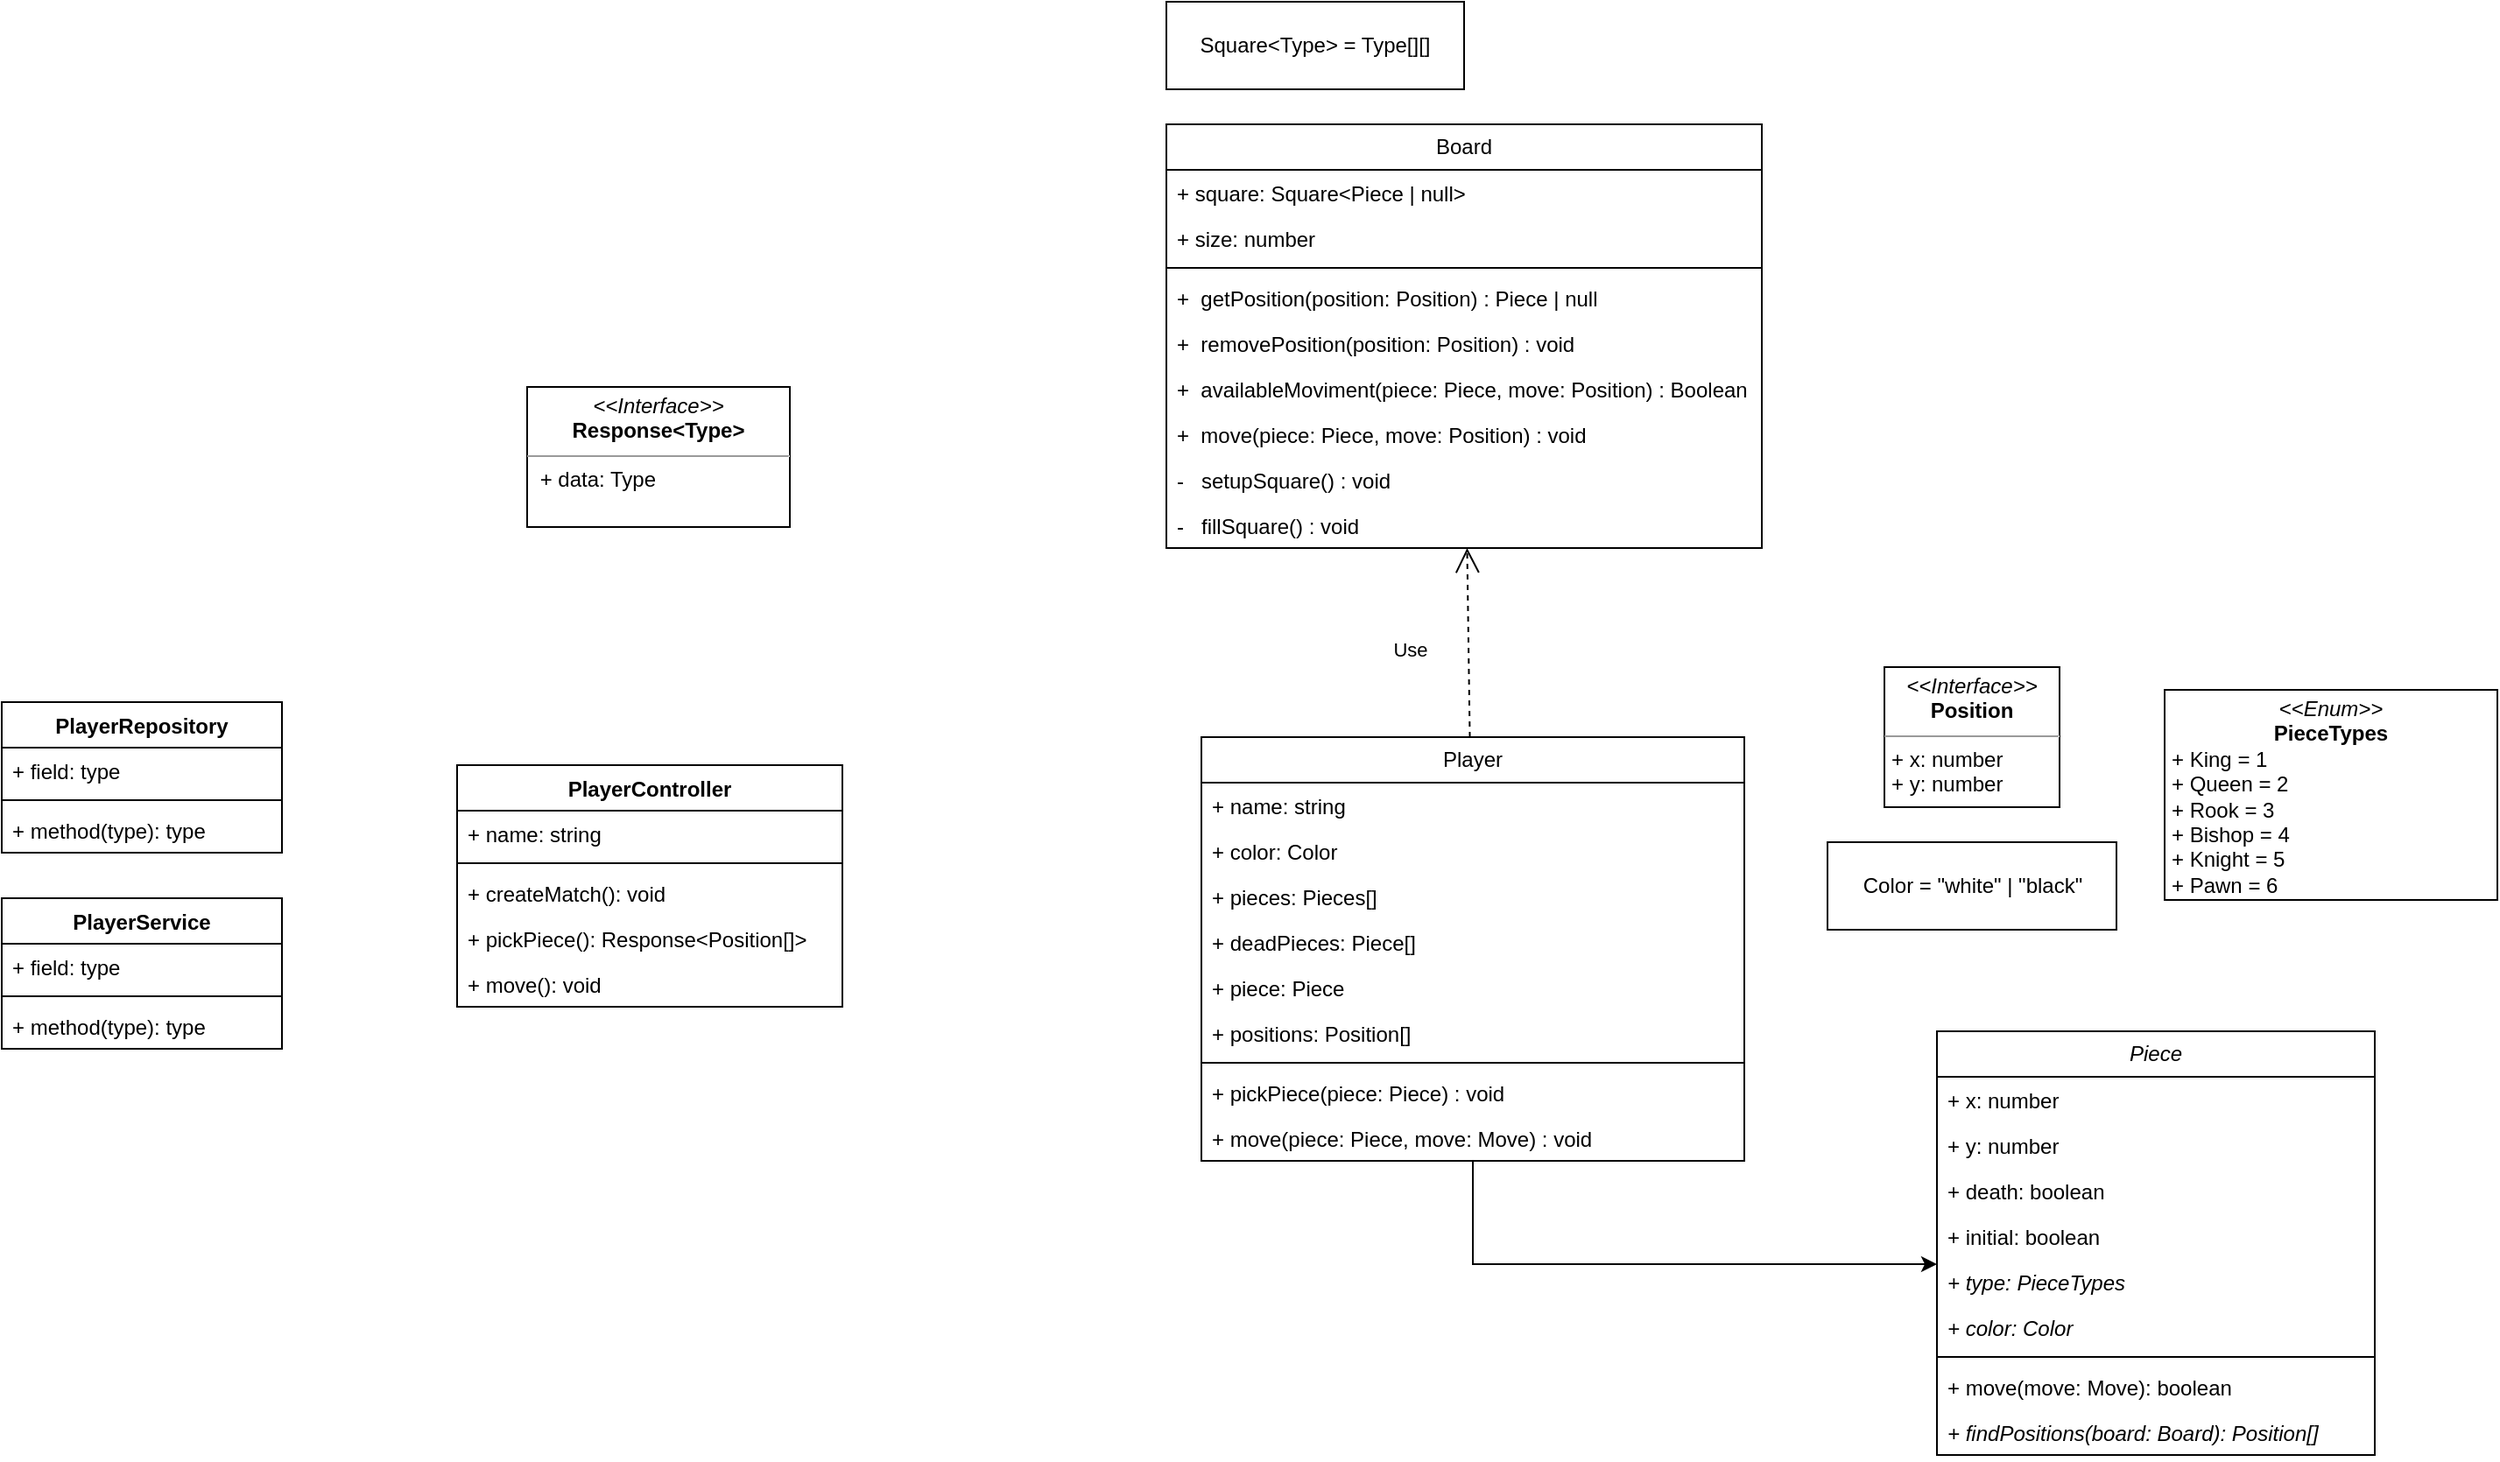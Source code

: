 <mxfile version="21.5.0" type="github">
  <diagram name="Page-1" id="BfbcO2siBv6lbCJsJsag">
    <mxGraphModel dx="2580" dy="490" grid="1" gridSize="10" guides="1" tooltips="1" connect="1" arrows="1" fold="1" page="1" pageScale="1" pageWidth="850" pageHeight="1100" math="0" shadow="0">
      <root>
        <mxCell id="0" />
        <mxCell id="1" parent="0" />
        <mxCell id="JF0b-IlkCw208wxdVBXV-1" value="&lt;i&gt;Piece&lt;/i&gt;" style="swimlane;fontStyle=0;childLayout=stackLayout;horizontal=1;startSize=26;fillColor=none;horizontalStack=0;resizeParent=1;resizeParentMax=0;resizeLast=0;collapsible=1;marginBottom=0;whiteSpace=wrap;html=1;" parent="1" vertex="1">
          <mxGeometry x="-365" y="708" width="250" height="242" as="geometry" />
        </mxCell>
        <mxCell id="JF0b-IlkCw208wxdVBXV-2" value="+ x: number" style="text;strokeColor=none;fillColor=none;align=left;verticalAlign=top;spacingLeft=4;spacingRight=4;overflow=hidden;rotatable=0;points=[[0,0.5],[1,0.5]];portConstraint=eastwest;whiteSpace=wrap;html=1;" parent="JF0b-IlkCw208wxdVBXV-1" vertex="1">
          <mxGeometry y="26" width="250" height="26" as="geometry" />
        </mxCell>
        <mxCell id="JF0b-IlkCw208wxdVBXV-3" value="+ y: number" style="text;strokeColor=none;fillColor=none;align=left;verticalAlign=top;spacingLeft=4;spacingRight=4;overflow=hidden;rotatable=0;points=[[0,0.5],[1,0.5]];portConstraint=eastwest;whiteSpace=wrap;html=1;" parent="JF0b-IlkCw208wxdVBXV-1" vertex="1">
          <mxGeometry y="52" width="250" height="26" as="geometry" />
        </mxCell>
        <mxCell id="JF0b-IlkCw208wxdVBXV-9" value="+ death: boolean" style="text;strokeColor=none;fillColor=none;align=left;verticalAlign=top;spacingLeft=4;spacingRight=4;overflow=hidden;rotatable=0;points=[[0,0.5],[1,0.5]];portConstraint=eastwest;whiteSpace=wrap;html=1;" parent="JF0b-IlkCw208wxdVBXV-1" vertex="1">
          <mxGeometry y="78" width="250" height="26" as="geometry" />
        </mxCell>
        <mxCell id="JF0b-IlkCw208wxdVBXV-10" value="+ initial: boolean&lt;br&gt;" style="text;strokeColor=none;fillColor=none;align=left;verticalAlign=top;spacingLeft=4;spacingRight=4;overflow=hidden;rotatable=0;points=[[0,0.5],[1,0.5]];portConstraint=eastwest;whiteSpace=wrap;html=1;" parent="JF0b-IlkCw208wxdVBXV-1" vertex="1">
          <mxGeometry y="104" width="250" height="26" as="geometry" />
        </mxCell>
        <mxCell id="JF0b-IlkCw208wxdVBXV-20" value="&lt;i&gt;+ type: PieceTypes&lt;/i&gt;" style="text;strokeColor=none;fillColor=none;align=left;verticalAlign=top;spacingLeft=4;spacingRight=4;overflow=hidden;rotatable=0;points=[[0,0.5],[1,0.5]];portConstraint=eastwest;whiteSpace=wrap;html=1;" parent="JF0b-IlkCw208wxdVBXV-1" vertex="1">
          <mxGeometry y="130" width="250" height="26" as="geometry" />
        </mxCell>
        <mxCell id="JF0b-IlkCw208wxdVBXV-44" value="&lt;i&gt;+ color: Color&lt;/i&gt;" style="text;strokeColor=none;fillColor=none;align=left;verticalAlign=top;spacingLeft=4;spacingRight=4;overflow=hidden;rotatable=0;points=[[0,0.5],[1,0.5]];portConstraint=eastwest;whiteSpace=wrap;html=1;" parent="JF0b-IlkCw208wxdVBXV-1" vertex="1">
          <mxGeometry y="156" width="250" height="26" as="geometry" />
        </mxCell>
        <mxCell id="JF0b-IlkCw208wxdVBXV-5" value="" style="line;strokeWidth=1;fillColor=none;align=left;verticalAlign=middle;spacingTop=-1;spacingLeft=3;spacingRight=3;rotatable=0;labelPosition=right;points=[];portConstraint=eastwest;strokeColor=inherit;" parent="JF0b-IlkCw208wxdVBXV-1" vertex="1">
          <mxGeometry y="182" width="250" height="8" as="geometry" />
        </mxCell>
        <mxCell id="JF0b-IlkCw208wxdVBXV-7" value="+ move(move: Move): boolean" style="text;strokeColor=none;fillColor=none;align=left;verticalAlign=top;spacingLeft=4;spacingRight=4;overflow=hidden;rotatable=0;points=[[0,0.5],[1,0.5]];portConstraint=eastwest;whiteSpace=wrap;html=1;" parent="JF0b-IlkCw208wxdVBXV-1" vertex="1">
          <mxGeometry y="190" width="250" height="26" as="geometry" />
        </mxCell>
        <mxCell id="JF0b-IlkCw208wxdVBXV-8" value="&lt;i&gt;+ findPositions(board: Board): Position[]&lt;/i&gt;" style="text;strokeColor=none;fillColor=none;align=left;verticalAlign=top;spacingLeft=4;spacingRight=4;overflow=hidden;rotatable=0;points=[[0,0.5],[1,0.5]];portConstraint=eastwest;whiteSpace=wrap;html=1;" parent="JF0b-IlkCw208wxdVBXV-1" vertex="1">
          <mxGeometry y="216" width="250" height="26" as="geometry" />
        </mxCell>
        <mxCell id="JF0b-IlkCw208wxdVBXV-11" value="&lt;p style=&quot;margin:0px;margin-top:4px;text-align:center;&quot;&gt;&lt;i&gt;&amp;lt;&amp;lt;Interface&amp;gt;&amp;gt;&lt;/i&gt;&lt;br&gt;&lt;b&gt;Position&lt;/b&gt;&lt;/p&gt;&lt;hr size=&quot;1&quot;&gt;&lt;p style=&quot;margin:0px;margin-left:4px;&quot;&gt;+ x: number&lt;br&gt;+ y: number&lt;/p&gt;" style="verticalAlign=top;align=left;overflow=fill;fontSize=12;fontFamily=Helvetica;html=1;whiteSpace=wrap;" parent="1" vertex="1">
          <mxGeometry x="-395" y="500" width="100" height="80" as="geometry" />
        </mxCell>
        <mxCell id="JF0b-IlkCw208wxdVBXV-13" value="Board" style="swimlane;fontStyle=0;childLayout=stackLayout;horizontal=1;startSize=26;fillColor=none;horizontalStack=0;resizeParent=1;resizeParentMax=0;resizeLast=0;collapsible=1;marginBottom=0;whiteSpace=wrap;html=1;" parent="1" vertex="1">
          <mxGeometry x="-805" y="190" width="340" height="242" as="geometry" />
        </mxCell>
        <mxCell id="JF0b-IlkCw208wxdVBXV-14" value="+ square: Square&amp;lt;Piece | null&amp;gt;" style="text;strokeColor=none;fillColor=none;align=left;verticalAlign=top;spacingLeft=4;spacingRight=4;overflow=hidden;rotatable=0;points=[[0,0.5],[1,0.5]];portConstraint=eastwest;whiteSpace=wrap;html=1;" parent="JF0b-IlkCw208wxdVBXV-13" vertex="1">
          <mxGeometry y="26" width="340" height="26" as="geometry" />
        </mxCell>
        <mxCell id="EUERgG8oz8bLqIUseFMs-30" value="+ size: number" style="text;strokeColor=none;fillColor=none;align=left;verticalAlign=top;spacingLeft=4;spacingRight=4;overflow=hidden;rotatable=0;points=[[0,0.5],[1,0.5]];portConstraint=eastwest;whiteSpace=wrap;html=1;" parent="JF0b-IlkCw208wxdVBXV-13" vertex="1">
          <mxGeometry y="52" width="340" height="26" as="geometry" />
        </mxCell>
        <mxCell id="JF0b-IlkCw208wxdVBXV-21" value="" style="line;strokeWidth=1;fillColor=none;align=left;verticalAlign=middle;spacingTop=-1;spacingLeft=3;spacingRight=3;rotatable=0;labelPosition=right;points=[];portConstraint=eastwest;strokeColor=inherit;" parent="JF0b-IlkCw208wxdVBXV-13" vertex="1">
          <mxGeometry y="78" width="340" height="8" as="geometry" />
        </mxCell>
        <mxCell id="EUERgG8oz8bLqIUseFMs-2" value="+&amp;nbsp; getPosition(position: Position) : Piece | null" style="text;strokeColor=none;fillColor=none;align=left;verticalAlign=top;spacingLeft=4;spacingRight=4;overflow=hidden;rotatable=0;points=[[0,0.5],[1,0.5]];portConstraint=eastwest;whiteSpace=wrap;html=1;" parent="JF0b-IlkCw208wxdVBXV-13" vertex="1">
          <mxGeometry y="86" width="340" height="26" as="geometry" />
        </mxCell>
        <mxCell id="EUERgG8oz8bLqIUseFMs-3" value="+&amp;nbsp; removePosition(position: Position) : void" style="text;strokeColor=none;fillColor=none;align=left;verticalAlign=top;spacingLeft=4;spacingRight=4;overflow=hidden;rotatable=0;points=[[0,0.5],[1,0.5]];portConstraint=eastwest;whiteSpace=wrap;html=1;" parent="JF0b-IlkCw208wxdVBXV-13" vertex="1">
          <mxGeometry y="112" width="340" height="26" as="geometry" />
        </mxCell>
        <mxCell id="EUERgG8oz8bLqIUseFMs-29" value="+&amp;nbsp; availableMoviment(piece: Piece, move: Position) : Boolean" style="text;strokeColor=none;fillColor=none;align=left;verticalAlign=top;spacingLeft=4;spacingRight=4;overflow=hidden;rotatable=0;points=[[0,0.5],[1,0.5]];portConstraint=eastwest;whiteSpace=wrap;html=1;" parent="JF0b-IlkCw208wxdVBXV-13" vertex="1">
          <mxGeometry y="138" width="340" height="26" as="geometry" />
        </mxCell>
        <mxCell id="gJRQ9t8VBA_YZcIDRv83-3" value="+&amp;nbsp; move(piece: Piece, move: Position) : void" style="text;strokeColor=none;fillColor=none;align=left;verticalAlign=top;spacingLeft=4;spacingRight=4;overflow=hidden;rotatable=0;points=[[0,0.5],[1,0.5]];portConstraint=eastwest;whiteSpace=wrap;html=1;" parent="JF0b-IlkCw208wxdVBXV-13" vertex="1">
          <mxGeometry y="164" width="340" height="26" as="geometry" />
        </mxCell>
        <mxCell id="gJRQ9t8VBA_YZcIDRv83-5" value="-&amp;nbsp; &amp;nbsp;setupSquare() : void" style="text;strokeColor=none;fillColor=none;align=left;verticalAlign=top;spacingLeft=4;spacingRight=4;overflow=hidden;rotatable=0;points=[[0,0.5],[1,0.5]];portConstraint=eastwest;whiteSpace=wrap;html=1;" parent="JF0b-IlkCw208wxdVBXV-13" vertex="1">
          <mxGeometry y="190" width="340" height="26" as="geometry" />
        </mxCell>
        <mxCell id="gJRQ9t8VBA_YZcIDRv83-8" value="-&amp;nbsp; &amp;nbsp;fillSquare() : void" style="text;strokeColor=none;fillColor=none;align=left;verticalAlign=top;spacingLeft=4;spacingRight=4;overflow=hidden;rotatable=0;points=[[0,0.5],[1,0.5]];portConstraint=eastwest;whiteSpace=wrap;html=1;" parent="JF0b-IlkCw208wxdVBXV-13" vertex="1">
          <mxGeometry y="216" width="340" height="26" as="geometry" />
        </mxCell>
        <mxCell id="JF0b-IlkCw208wxdVBXV-19" value="&lt;p style=&quot;margin:0px;margin-top:4px;text-align:center;&quot;&gt;&lt;i&gt;&amp;lt;&amp;lt;Enum&amp;gt;&amp;gt;&lt;/i&gt;&lt;br&gt;&lt;b&gt;PieceTypes&lt;/b&gt;&lt;/p&gt;&lt;p style=&quot;margin:0px;margin-left:4px;&quot;&gt;+ King = 1&lt;/p&gt;&lt;p style=&quot;margin:0px;margin-left:4px;&quot;&gt;+ Queen = 2&lt;/p&gt;&lt;p style=&quot;margin:0px;margin-left:4px;&quot;&gt;+ Rook = 3&lt;/p&gt;&lt;p style=&quot;margin:0px;margin-left:4px;&quot;&gt;+ Bishop = 4&lt;/p&gt;&lt;p style=&quot;margin:0px;margin-left:4px;&quot;&gt;+ Knight = 5&lt;/p&gt;&lt;p style=&quot;margin:0px;margin-left:4px;&quot;&gt;+ Pawn = 6&lt;/p&gt;" style="verticalAlign=top;align=left;overflow=fill;fontSize=12;fontFamily=Helvetica;html=1;whiteSpace=wrap;" parent="1" vertex="1">
          <mxGeometry x="-235" y="513" width="190" height="120" as="geometry" />
        </mxCell>
        <mxCell id="EUERgG8oz8bLqIUseFMs-9" value="Square&amp;lt;Type&amp;gt; = Type[][]" style="html=1;whiteSpace=wrap;" parent="1" vertex="1">
          <mxGeometry x="-805" y="120" width="170" height="50" as="geometry" />
        </mxCell>
        <mxCell id="EUERgG8oz8bLqIUseFMs-10" value="Player" style="swimlane;fontStyle=0;childLayout=stackLayout;horizontal=1;startSize=26;fillColor=none;horizontalStack=0;resizeParent=1;resizeParentMax=0;resizeLast=0;collapsible=1;marginBottom=0;whiteSpace=wrap;html=1;" parent="1" vertex="1">
          <mxGeometry x="-785" y="540" width="310" height="242" as="geometry" />
        </mxCell>
        <mxCell id="EUERgG8oz8bLqIUseFMs-22" value="+ name: string" style="text;strokeColor=none;fillColor=none;align=left;verticalAlign=top;spacingLeft=4;spacingRight=4;overflow=hidden;rotatable=0;points=[[0,0.5],[1,0.5]];portConstraint=eastwest;whiteSpace=wrap;html=1;" parent="EUERgG8oz8bLqIUseFMs-10" vertex="1">
          <mxGeometry y="26" width="310" height="26" as="geometry" />
        </mxCell>
        <mxCell id="EUERgG8oz8bLqIUseFMs-23" value="+ color: Color" style="text;strokeColor=none;fillColor=none;align=left;verticalAlign=top;spacingLeft=4;spacingRight=4;overflow=hidden;rotatable=0;points=[[0,0.5],[1,0.5]];portConstraint=eastwest;whiteSpace=wrap;html=1;" parent="EUERgG8oz8bLqIUseFMs-10" vertex="1">
          <mxGeometry y="52" width="310" height="26" as="geometry" />
        </mxCell>
        <mxCell id="EUERgG8oz8bLqIUseFMs-25" value="+ pieces: Pieces[]" style="text;strokeColor=none;fillColor=none;align=left;verticalAlign=top;spacingLeft=4;spacingRight=4;overflow=hidden;rotatable=0;points=[[0,0.5],[1,0.5]];portConstraint=eastwest;whiteSpace=wrap;html=1;" parent="EUERgG8oz8bLqIUseFMs-10" vertex="1">
          <mxGeometry y="78" width="310" height="26" as="geometry" />
        </mxCell>
        <mxCell id="JF0b-IlkCw208wxdVBXV-46" value="+ deadPieces: Piece[]" style="text;strokeColor=none;fillColor=none;align=left;verticalAlign=top;spacingLeft=4;spacingRight=4;overflow=hidden;rotatable=0;points=[[0,0.5],[1,0.5]];portConstraint=eastwest;whiteSpace=wrap;html=1;" parent="EUERgG8oz8bLqIUseFMs-10" vertex="1">
          <mxGeometry y="104" width="310" height="26" as="geometry" />
        </mxCell>
        <mxCell id="gJRQ9t8VBA_YZcIDRv83-2" value="+ piece: Piece" style="text;strokeColor=none;fillColor=none;align=left;verticalAlign=top;spacingLeft=4;spacingRight=4;overflow=hidden;rotatable=0;points=[[0,0.5],[1,0.5]];portConstraint=eastwest;whiteSpace=wrap;html=1;" parent="EUERgG8oz8bLqIUseFMs-10" vertex="1">
          <mxGeometry y="130" width="310" height="26" as="geometry" />
        </mxCell>
        <mxCell id="gJRQ9t8VBA_YZcIDRv83-1" value="+ positions: Position[]" style="text;strokeColor=none;fillColor=none;align=left;verticalAlign=top;spacingLeft=4;spacingRight=4;overflow=hidden;rotatable=0;points=[[0,0.5],[1,0.5]];portConstraint=eastwest;whiteSpace=wrap;html=1;" parent="EUERgG8oz8bLqIUseFMs-10" vertex="1">
          <mxGeometry y="156" width="310" height="26" as="geometry" />
        </mxCell>
        <mxCell id="EUERgG8oz8bLqIUseFMs-21" value="" style="line;strokeWidth=1;fillColor=none;align=left;verticalAlign=middle;spacingTop=-1;spacingLeft=3;spacingRight=3;rotatable=0;labelPosition=right;points=[];portConstraint=eastwest;strokeColor=inherit;" parent="EUERgG8oz8bLqIUseFMs-10" vertex="1">
          <mxGeometry y="182" width="310" height="8" as="geometry" />
        </mxCell>
        <mxCell id="EUERgG8oz8bLqIUseFMs-26" value="+ pickPiece(piece: Piece) : void" style="text;strokeColor=none;fillColor=none;align=left;verticalAlign=top;spacingLeft=4;spacingRight=4;overflow=hidden;rotatable=0;points=[[0,0.5],[1,0.5]];portConstraint=eastwest;whiteSpace=wrap;html=1;" parent="EUERgG8oz8bLqIUseFMs-10" vertex="1">
          <mxGeometry y="190" width="310" height="26" as="geometry" />
        </mxCell>
        <mxCell id="JF0b-IlkCw208wxdVBXV-22" value="+ move(piece: Piece, move: Move) : void" style="text;strokeColor=none;fillColor=none;align=left;verticalAlign=top;spacingLeft=4;spacingRight=4;overflow=hidden;rotatable=0;points=[[0,0.5],[1,0.5]];portConstraint=eastwest;whiteSpace=wrap;html=1;" parent="EUERgG8oz8bLqIUseFMs-10" vertex="1">
          <mxGeometry y="216" width="310" height="26" as="geometry" />
        </mxCell>
        <mxCell id="EUERgG8oz8bLqIUseFMs-24" value="Color = &quot;white&quot; | &quot;black&quot;" style="html=1;whiteSpace=wrap;" parent="1" vertex="1">
          <mxGeometry x="-427.5" y="600" width="165" height="50" as="geometry" />
        </mxCell>
        <mxCell id="EUERgG8oz8bLqIUseFMs-28" value="Use" style="endArrow=open;endSize=12;dashed=1;html=1;rounded=0;" parent="1" source="EUERgG8oz8bLqIUseFMs-10" target="JF0b-IlkCw208wxdVBXV-13" edge="1">
          <mxGeometry x="-0.075" y="34" width="160" relative="1" as="geometry">
            <mxPoint x="-525" y="507.776" as="sourcePoint" />
            <mxPoint x="-400" y="429.998" as="targetPoint" />
            <mxPoint as="offset" />
          </mxGeometry>
        </mxCell>
        <mxCell id="EUERgG8oz8bLqIUseFMs-32" style="edgeStyle=orthogonalEdgeStyle;rounded=0;orthogonalLoop=1;jettySize=auto;html=1;" parent="1" source="EUERgG8oz8bLqIUseFMs-10" target="JF0b-IlkCw208wxdVBXV-1" edge="1">
          <mxGeometry relative="1" as="geometry">
            <Array as="points">
              <mxPoint x="-630" y="841" />
            </Array>
          </mxGeometry>
        </mxCell>
        <mxCell id="gJRQ9t8VBA_YZcIDRv83-9" value="PlayerController" style="swimlane;fontStyle=1;align=center;verticalAlign=top;childLayout=stackLayout;horizontal=1;startSize=26;horizontalStack=0;resizeParent=1;resizeParentMax=0;resizeLast=0;collapsible=1;marginBottom=0;whiteSpace=wrap;html=1;" parent="1" vertex="1">
          <mxGeometry x="-1210" y="556" width="220" height="138" as="geometry" />
        </mxCell>
        <mxCell id="gJRQ9t8VBA_YZcIDRv83-10" value="+ name: string" style="text;strokeColor=none;fillColor=none;align=left;verticalAlign=top;spacingLeft=4;spacingRight=4;overflow=hidden;rotatable=0;points=[[0,0.5],[1,0.5]];portConstraint=eastwest;whiteSpace=wrap;html=1;" parent="gJRQ9t8VBA_YZcIDRv83-9" vertex="1">
          <mxGeometry y="26" width="220" height="26" as="geometry" />
        </mxCell>
        <mxCell id="gJRQ9t8VBA_YZcIDRv83-11" value="" style="line;strokeWidth=1;fillColor=none;align=left;verticalAlign=middle;spacingTop=-1;spacingLeft=3;spacingRight=3;rotatable=0;labelPosition=right;points=[];portConstraint=eastwest;strokeColor=inherit;" parent="gJRQ9t8VBA_YZcIDRv83-9" vertex="1">
          <mxGeometry y="52" width="220" height="8" as="geometry" />
        </mxCell>
        <mxCell id="gJRQ9t8VBA_YZcIDRv83-12" value="+ createMatch(): void" style="text;strokeColor=none;fillColor=none;align=left;verticalAlign=top;spacingLeft=4;spacingRight=4;overflow=hidden;rotatable=0;points=[[0,0.5],[1,0.5]];portConstraint=eastwest;whiteSpace=wrap;html=1;" parent="gJRQ9t8VBA_YZcIDRv83-9" vertex="1">
          <mxGeometry y="60" width="220" height="26" as="geometry" />
        </mxCell>
        <mxCell id="gJRQ9t8VBA_YZcIDRv83-21" value="+ pickPiece(): Response&amp;lt;Position[]&amp;gt;" style="text;strokeColor=none;fillColor=none;align=left;verticalAlign=top;spacingLeft=4;spacingRight=4;overflow=hidden;rotatable=0;points=[[0,0.5],[1,0.5]];portConstraint=eastwest;whiteSpace=wrap;html=1;" parent="gJRQ9t8VBA_YZcIDRv83-9" vertex="1">
          <mxGeometry y="86" width="220" height="26" as="geometry" />
        </mxCell>
        <mxCell id="gJRQ9t8VBA_YZcIDRv83-22" value="+ move(): void" style="text;strokeColor=none;fillColor=none;align=left;verticalAlign=top;spacingLeft=4;spacingRight=4;overflow=hidden;rotatable=0;points=[[0,0.5],[1,0.5]];portConstraint=eastwest;whiteSpace=wrap;html=1;" parent="gJRQ9t8VBA_YZcIDRv83-9" vertex="1">
          <mxGeometry y="112" width="220" height="26" as="geometry" />
        </mxCell>
        <mxCell id="gJRQ9t8VBA_YZcIDRv83-13" value="PlayerService" style="swimlane;fontStyle=1;align=center;verticalAlign=top;childLayout=stackLayout;horizontal=1;startSize=26;horizontalStack=0;resizeParent=1;resizeParentMax=0;resizeLast=0;collapsible=1;marginBottom=0;whiteSpace=wrap;html=1;" parent="1" vertex="1">
          <mxGeometry x="-1470" y="632" width="160" height="86" as="geometry" />
        </mxCell>
        <mxCell id="gJRQ9t8VBA_YZcIDRv83-14" value="+ field: type" style="text;strokeColor=none;fillColor=none;align=left;verticalAlign=top;spacingLeft=4;spacingRight=4;overflow=hidden;rotatable=0;points=[[0,0.5],[1,0.5]];portConstraint=eastwest;whiteSpace=wrap;html=1;" parent="gJRQ9t8VBA_YZcIDRv83-13" vertex="1">
          <mxGeometry y="26" width="160" height="26" as="geometry" />
        </mxCell>
        <mxCell id="gJRQ9t8VBA_YZcIDRv83-15" value="" style="line;strokeWidth=1;fillColor=none;align=left;verticalAlign=middle;spacingTop=-1;spacingLeft=3;spacingRight=3;rotatable=0;labelPosition=right;points=[];portConstraint=eastwest;strokeColor=inherit;" parent="gJRQ9t8VBA_YZcIDRv83-13" vertex="1">
          <mxGeometry y="52" width="160" height="8" as="geometry" />
        </mxCell>
        <mxCell id="gJRQ9t8VBA_YZcIDRv83-16" value="+ method(type): type" style="text;strokeColor=none;fillColor=none;align=left;verticalAlign=top;spacingLeft=4;spacingRight=4;overflow=hidden;rotatable=0;points=[[0,0.5],[1,0.5]];portConstraint=eastwest;whiteSpace=wrap;html=1;" parent="gJRQ9t8VBA_YZcIDRv83-13" vertex="1">
          <mxGeometry y="60" width="160" height="26" as="geometry" />
        </mxCell>
        <mxCell id="gJRQ9t8VBA_YZcIDRv83-17" value="PlayerRepository" style="swimlane;fontStyle=1;align=center;verticalAlign=top;childLayout=stackLayout;horizontal=1;startSize=26;horizontalStack=0;resizeParent=1;resizeParentMax=0;resizeLast=0;collapsible=1;marginBottom=0;whiteSpace=wrap;html=1;" parent="1" vertex="1">
          <mxGeometry x="-1470" y="520" width="160" height="86" as="geometry" />
        </mxCell>
        <mxCell id="gJRQ9t8VBA_YZcIDRv83-18" value="+ field: type" style="text;strokeColor=none;fillColor=none;align=left;verticalAlign=top;spacingLeft=4;spacingRight=4;overflow=hidden;rotatable=0;points=[[0,0.5],[1,0.5]];portConstraint=eastwest;whiteSpace=wrap;html=1;" parent="gJRQ9t8VBA_YZcIDRv83-17" vertex="1">
          <mxGeometry y="26" width="160" height="26" as="geometry" />
        </mxCell>
        <mxCell id="gJRQ9t8VBA_YZcIDRv83-19" value="" style="line;strokeWidth=1;fillColor=none;align=left;verticalAlign=middle;spacingTop=-1;spacingLeft=3;spacingRight=3;rotatable=0;labelPosition=right;points=[];portConstraint=eastwest;strokeColor=inherit;" parent="gJRQ9t8VBA_YZcIDRv83-17" vertex="1">
          <mxGeometry y="52" width="160" height="8" as="geometry" />
        </mxCell>
        <mxCell id="gJRQ9t8VBA_YZcIDRv83-20" value="+ method(type): type" style="text;strokeColor=none;fillColor=none;align=left;verticalAlign=top;spacingLeft=4;spacingRight=4;overflow=hidden;rotatable=0;points=[[0,0.5],[1,0.5]];portConstraint=eastwest;whiteSpace=wrap;html=1;" parent="gJRQ9t8VBA_YZcIDRv83-17" vertex="1">
          <mxGeometry y="60" width="160" height="26" as="geometry" />
        </mxCell>
        <mxCell id="gJRQ9t8VBA_YZcIDRv83-24" value="&lt;p style=&quot;margin:0px;margin-top:4px;text-align:center;&quot;&gt;&lt;i&gt;&amp;lt;&amp;lt;Interface&amp;gt;&amp;gt;&lt;/i&gt;&lt;br&gt;&lt;b&gt;Response&amp;lt;Type&amp;gt;&lt;/b&gt;&lt;/p&gt;&lt;hr size=&quot;1&quot;&gt;&lt;p style=&quot;margin:0px;margin-left:4px;&quot;&gt;&amp;nbsp;+ data: Type&lt;/p&gt;" style="verticalAlign=top;align=left;overflow=fill;fontSize=12;fontFamily=Helvetica;html=1;whiteSpace=wrap;" parent="1" vertex="1">
          <mxGeometry x="-1170" y="340" width="150" height="80" as="geometry" />
        </mxCell>
      </root>
    </mxGraphModel>
  </diagram>
</mxfile>
